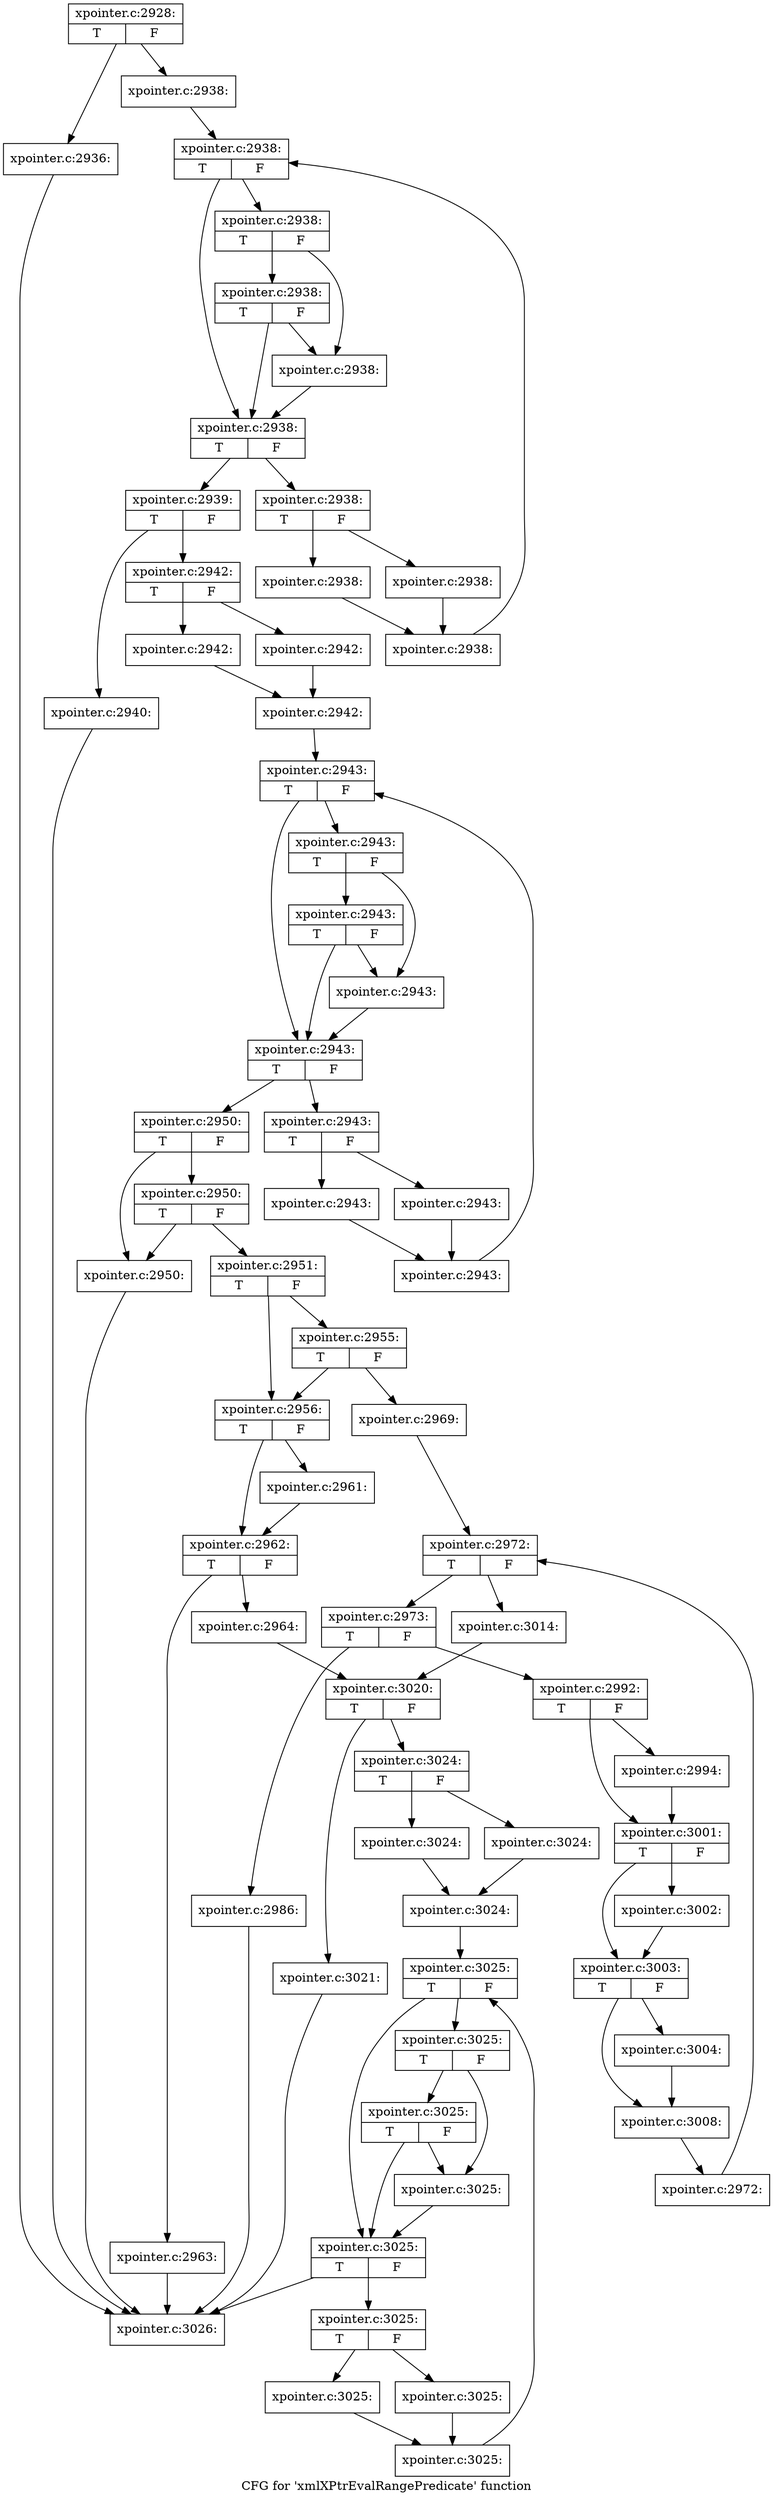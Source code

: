 digraph "CFG for 'xmlXPtrEvalRangePredicate' function" {
	label="CFG for 'xmlXPtrEvalRangePredicate' function";

	Node0x5108080 [shape=record,label="{xpointer.c:2928:|{<s0>T|<s1>F}}"];
	Node0x5108080 -> Node0x51b3ca0;
	Node0x5108080 -> Node0x51b3cf0;
	Node0x51b3ca0 [shape=record,label="{xpointer.c:2936:}"];
	Node0x51b3ca0 -> Node0x51c31b0;
	Node0x51b3cf0 [shape=record,label="{xpointer.c:2938:}"];
	Node0x51b3cf0 -> Node0x51b4030;
	Node0x51b4030 [shape=record,label="{xpointer.c:2938:|{<s0>T|<s1>F}}"];
	Node0x51b4030 -> Node0x51b4270;
	Node0x51b4030 -> Node0x51b4310;
	Node0x51b4310 [shape=record,label="{xpointer.c:2938:|{<s0>T|<s1>F}}"];
	Node0x51b4310 -> Node0x51b46b0;
	Node0x51b4310 -> Node0x51b42c0;
	Node0x51b46b0 [shape=record,label="{xpointer.c:2938:|{<s0>T|<s1>F}}"];
	Node0x51b46b0 -> Node0x51b4270;
	Node0x51b46b0 -> Node0x51b42c0;
	Node0x51b42c0 [shape=record,label="{xpointer.c:2938:}"];
	Node0x51b42c0 -> Node0x51b4270;
	Node0x51b4270 [shape=record,label="{xpointer.c:2938:|{<s0>T|<s1>F}}"];
	Node0x51b4270 -> Node0x51b4ce0;
	Node0x51b4270 -> Node0x51b4220;
	Node0x51b4ce0 [shape=record,label="{xpointer.c:2938:|{<s0>T|<s1>F}}"];
	Node0x51b4ce0 -> Node0x51b51d0;
	Node0x51b4ce0 -> Node0x51b5220;
	Node0x51b51d0 [shape=record,label="{xpointer.c:2938:}"];
	Node0x51b51d0 -> Node0x51b5270;
	Node0x51b5220 [shape=record,label="{xpointer.c:2938:}"];
	Node0x51b5220 -> Node0x51b5270;
	Node0x51b5270 [shape=record,label="{xpointer.c:2938:}"];
	Node0x51b5270 -> Node0x51b4030;
	Node0x51b4220 [shape=record,label="{xpointer.c:2939:|{<s0>T|<s1>F}}"];
	Node0x51b4220 -> Node0x51b5bd0;
	Node0x51b4220 -> Node0x51b5c20;
	Node0x51b5bd0 [shape=record,label="{xpointer.c:2940:}"];
	Node0x51b5bd0 -> Node0x51c31b0;
	Node0x51b5c20 [shape=record,label="{xpointer.c:2942:|{<s0>T|<s1>F}}"];
	Node0x51b5c20 -> Node0x51b63a0;
	Node0x51b5c20 -> Node0x51b63f0;
	Node0x51b63a0 [shape=record,label="{xpointer.c:2942:}"];
	Node0x51b63a0 -> Node0x51b6440;
	Node0x51b63f0 [shape=record,label="{xpointer.c:2942:}"];
	Node0x51b63f0 -> Node0x51b6440;
	Node0x51b6440 [shape=record,label="{xpointer.c:2942:}"];
	Node0x51b6440 -> Node0x51b6d30;
	Node0x51b6d30 [shape=record,label="{xpointer.c:2943:|{<s0>T|<s1>F}}"];
	Node0x51b6d30 -> Node0x51b6f70;
	Node0x51b6d30 -> Node0x51b7010;
	Node0x51b7010 [shape=record,label="{xpointer.c:2943:|{<s0>T|<s1>F}}"];
	Node0x51b7010 -> Node0x51b7370;
	Node0x51b7010 -> Node0x51b6fc0;
	Node0x51b7370 [shape=record,label="{xpointer.c:2943:|{<s0>T|<s1>F}}"];
	Node0x51b7370 -> Node0x51b6f70;
	Node0x51b7370 -> Node0x51b6fc0;
	Node0x51b6fc0 [shape=record,label="{xpointer.c:2943:}"];
	Node0x51b6fc0 -> Node0x51b6f70;
	Node0x51b6f70 [shape=record,label="{xpointer.c:2943:|{<s0>T|<s1>F}}"];
	Node0x51b6f70 -> Node0x51b79a0;
	Node0x51b6f70 -> Node0x51b6f20;
	Node0x51b79a0 [shape=record,label="{xpointer.c:2943:|{<s0>T|<s1>F}}"];
	Node0x51b79a0 -> Node0x51b7e50;
	Node0x51b79a0 -> Node0x51b7ea0;
	Node0x51b7e50 [shape=record,label="{xpointer.c:2943:}"];
	Node0x51b7e50 -> Node0x51b7ef0;
	Node0x51b7ea0 [shape=record,label="{xpointer.c:2943:}"];
	Node0x51b7ea0 -> Node0x51b7ef0;
	Node0x51b7ef0 [shape=record,label="{xpointer.c:2943:}"];
	Node0x51b7ef0 -> Node0x51b6d30;
	Node0x51b6f20 [shape=record,label="{xpointer.c:2950:|{<s0>T|<s1>F}}"];
	Node0x51b6f20 -> Node0x51b8820;
	Node0x51b6f20 -> Node0x51b88c0;
	Node0x51b88c0 [shape=record,label="{xpointer.c:2950:|{<s0>T|<s1>F}}"];
	Node0x51b88c0 -> Node0x51b8820;
	Node0x51b88c0 -> Node0x51b8870;
	Node0x51b8820 [shape=record,label="{xpointer.c:2950:}"];
	Node0x51b8820 -> Node0x51c31b0;
	Node0x51b8870 [shape=record,label="{xpointer.c:2951:|{<s0>T|<s1>F}}"];
	Node0x51b8870 -> Node0x51b9a30;
	Node0x51b8870 -> Node0x51b9b20;
	Node0x51b9b20 [shape=record,label="{xpointer.c:2955:|{<s0>T|<s1>F}}"];
	Node0x51b9b20 -> Node0x51b9a30;
	Node0x51b9b20 -> Node0x51b9ad0;
	Node0x51b9a30 [shape=record,label="{xpointer.c:2956:|{<s0>T|<s1>F}}"];
	Node0x51b9a30 -> Node0x51bac40;
	Node0x51b9a30 -> Node0x51bac90;
	Node0x51bac40 [shape=record,label="{xpointer.c:2961:}"];
	Node0x51bac40 -> Node0x51bac90;
	Node0x51bac90 [shape=record,label="{xpointer.c:2962:|{<s0>T|<s1>F}}"];
	Node0x51bac90 -> Node0x51bb320;
	Node0x51bac90 -> Node0x51bb370;
	Node0x51bb320 [shape=record,label="{xpointer.c:2963:}"];
	Node0x51bb320 -> Node0x51c31b0;
	Node0x51bb370 [shape=record,label="{xpointer.c:2964:}"];
	Node0x51bb370 -> Node0x51b9a80;
	Node0x51b9ad0 [shape=record,label="{xpointer.c:2969:}"];
	Node0x51b9ad0 -> Node0x51bbe30;
	Node0x51bbe30 [shape=record,label="{xpointer.c:2972:|{<s0>T|<s1>F}}"];
	Node0x51bbe30 -> Node0x51bc110;
	Node0x51bbe30 -> Node0x51bbc90;
	Node0x51bc110 [shape=record,label="{xpointer.c:2973:|{<s0>T|<s1>F}}"];
	Node0x51bc110 -> Node0x51be160;
	Node0x51bc110 -> Node0x51be1b0;
	Node0x51be160 [shape=record,label="{xpointer.c:2986:}"];
	Node0x51be160 -> Node0x51c31b0;
	Node0x51be1b0 [shape=record,label="{xpointer.c:2992:|{<s0>T|<s1>F}}"];
	Node0x51be1b0 -> Node0x51be7d0;
	Node0x51be1b0 -> Node0x51be820;
	Node0x51be7d0 [shape=record,label="{xpointer.c:2994:}"];
	Node0x51be7d0 -> Node0x51be820;
	Node0x51be820 [shape=record,label="{xpointer.c:3001:|{<s0>T|<s1>F}}"];
	Node0x51be820 -> Node0x51bf0c0;
	Node0x51be820 -> Node0x51bf3f0;
	Node0x51bf0c0 [shape=record,label="{xpointer.c:3002:}"];
	Node0x51bf0c0 -> Node0x51bf3f0;
	Node0x51bf3f0 [shape=record,label="{xpointer.c:3003:|{<s0>T|<s1>F}}"];
	Node0x51bf3f0 -> Node0x51c0010;
	Node0x51bf3f0 -> Node0x51c0060;
	Node0x51c0010 [shape=record,label="{xpointer.c:3004:}"];
	Node0x51c0010 -> Node0x51c0060;
	Node0x51c0060 [shape=record,label="{xpointer.c:3008:}"];
	Node0x51c0060 -> Node0x51bc080;
	Node0x51bc080 [shape=record,label="{xpointer.c:2972:}"];
	Node0x51bc080 -> Node0x51bbe30;
	Node0x51bbc90 [shape=record,label="{xpointer.c:3014:}"];
	Node0x51bbc90 -> Node0x51b9a80;
	Node0x51b9a80 [shape=record,label="{xpointer.c:3020:|{<s0>T|<s1>F}}"];
	Node0x51b9a80 -> Node0x51c1f60;
	Node0x51b9a80 -> Node0x51c1fb0;
	Node0x51c1f60 [shape=record,label="{xpointer.c:3021:}"];
	Node0x51c1f60 -> Node0x51c31b0;
	Node0x51c1fb0 [shape=record,label="{xpointer.c:3024:|{<s0>T|<s1>F}}"];
	Node0x51c1fb0 -> Node0x51c2670;
	Node0x51c1fb0 -> Node0x51c26c0;
	Node0x51c2670 [shape=record,label="{xpointer.c:3024:}"];
	Node0x51c2670 -> Node0x51c2710;
	Node0x51c26c0 [shape=record,label="{xpointer.c:3024:}"];
	Node0x51c26c0 -> Node0x51c2710;
	Node0x51c2710 [shape=record,label="{xpointer.c:3024:}"];
	Node0x51c2710 -> Node0x51c3000;
	Node0x51c3000 [shape=record,label="{xpointer.c:3025:|{<s0>T|<s1>F}}"];
	Node0x51c3000 -> Node0x51c3200;
	Node0x51c3000 -> Node0x51c32a0;
	Node0x51c32a0 [shape=record,label="{xpointer.c:3025:|{<s0>T|<s1>F}}"];
	Node0x51c32a0 -> Node0x51c3600;
	Node0x51c32a0 -> Node0x51c3250;
	Node0x51c3600 [shape=record,label="{xpointer.c:3025:|{<s0>T|<s1>F}}"];
	Node0x51c3600 -> Node0x51c3200;
	Node0x51c3600 -> Node0x51c3250;
	Node0x51c3250 [shape=record,label="{xpointer.c:3025:}"];
	Node0x51c3250 -> Node0x51c3200;
	Node0x51c3200 [shape=record,label="{xpointer.c:3025:|{<s0>T|<s1>F}}"];
	Node0x51c3200 -> Node0x51c3c30;
	Node0x51c3200 -> Node0x51c31b0;
	Node0x51c3c30 [shape=record,label="{xpointer.c:3025:|{<s0>T|<s1>F}}"];
	Node0x51c3c30 -> Node0x51c40e0;
	Node0x51c3c30 -> Node0x51c4130;
	Node0x51c40e0 [shape=record,label="{xpointer.c:3025:}"];
	Node0x51c40e0 -> Node0x51c4180;
	Node0x51c4130 [shape=record,label="{xpointer.c:3025:}"];
	Node0x51c4130 -> Node0x51c4180;
	Node0x51c4180 [shape=record,label="{xpointer.c:3025:}"];
	Node0x51c4180 -> Node0x51c3000;
	Node0x51c31b0 [shape=record,label="{xpointer.c:3026:}"];
}
